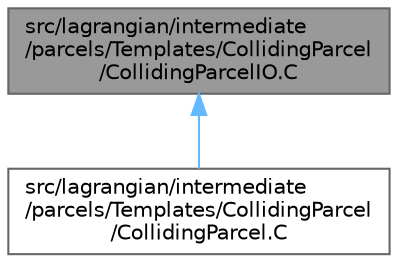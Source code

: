 digraph "src/lagrangian/intermediate/parcels/Templates/CollidingParcel/CollidingParcelIO.C"
{
 // LATEX_PDF_SIZE
  bgcolor="transparent";
  edge [fontname=Helvetica,fontsize=10,labelfontname=Helvetica,labelfontsize=10];
  node [fontname=Helvetica,fontsize=10,shape=box,height=0.2,width=0.4];
  Node1 [id="Node000001",label="src/lagrangian/intermediate\l/parcels/Templates/CollidingParcel\l/CollidingParcelIO.C",height=0.2,width=0.4,color="gray40", fillcolor="grey60", style="filled", fontcolor="black",tooltip=" "];
  Node1 -> Node2 [id="edge1_Node000001_Node000002",dir="back",color="steelblue1",style="solid",tooltip=" "];
  Node2 [id="Node000002",label="src/lagrangian/intermediate\l/parcels/Templates/CollidingParcel\l/CollidingParcel.C",height=0.2,width=0.4,color="grey40", fillcolor="white", style="filled",URL="$CollidingParcel_8C.html",tooltip=" "];
}

